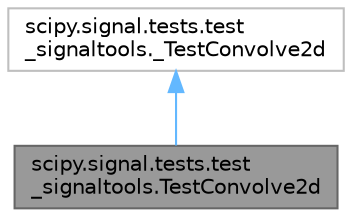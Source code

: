 digraph "scipy.signal.tests.test_signaltools.TestConvolve2d"
{
 // LATEX_PDF_SIZE
  bgcolor="transparent";
  edge [fontname=Helvetica,fontsize=10,labelfontname=Helvetica,labelfontsize=10];
  node [fontname=Helvetica,fontsize=10,shape=box,height=0.2,width=0.4];
  Node1 [id="Node000001",label="scipy.signal.tests.test\l_signaltools.TestConvolve2d",height=0.2,width=0.4,color="gray40", fillcolor="grey60", style="filled", fontcolor="black",tooltip=" "];
  Node2 -> Node1 [id="edge1_Node000001_Node000002",dir="back",color="steelblue1",style="solid",tooltip=" "];
  Node2 [id="Node000002",label="scipy.signal.tests.test\l_signaltools._TestConvolve2d",height=0.2,width=0.4,color="grey75", fillcolor="white", style="filled",URL="$d7/da7/classscipy_1_1signal_1_1tests_1_1test__signaltools_1_1__TestConvolve2d.html",tooltip=" "];
}
